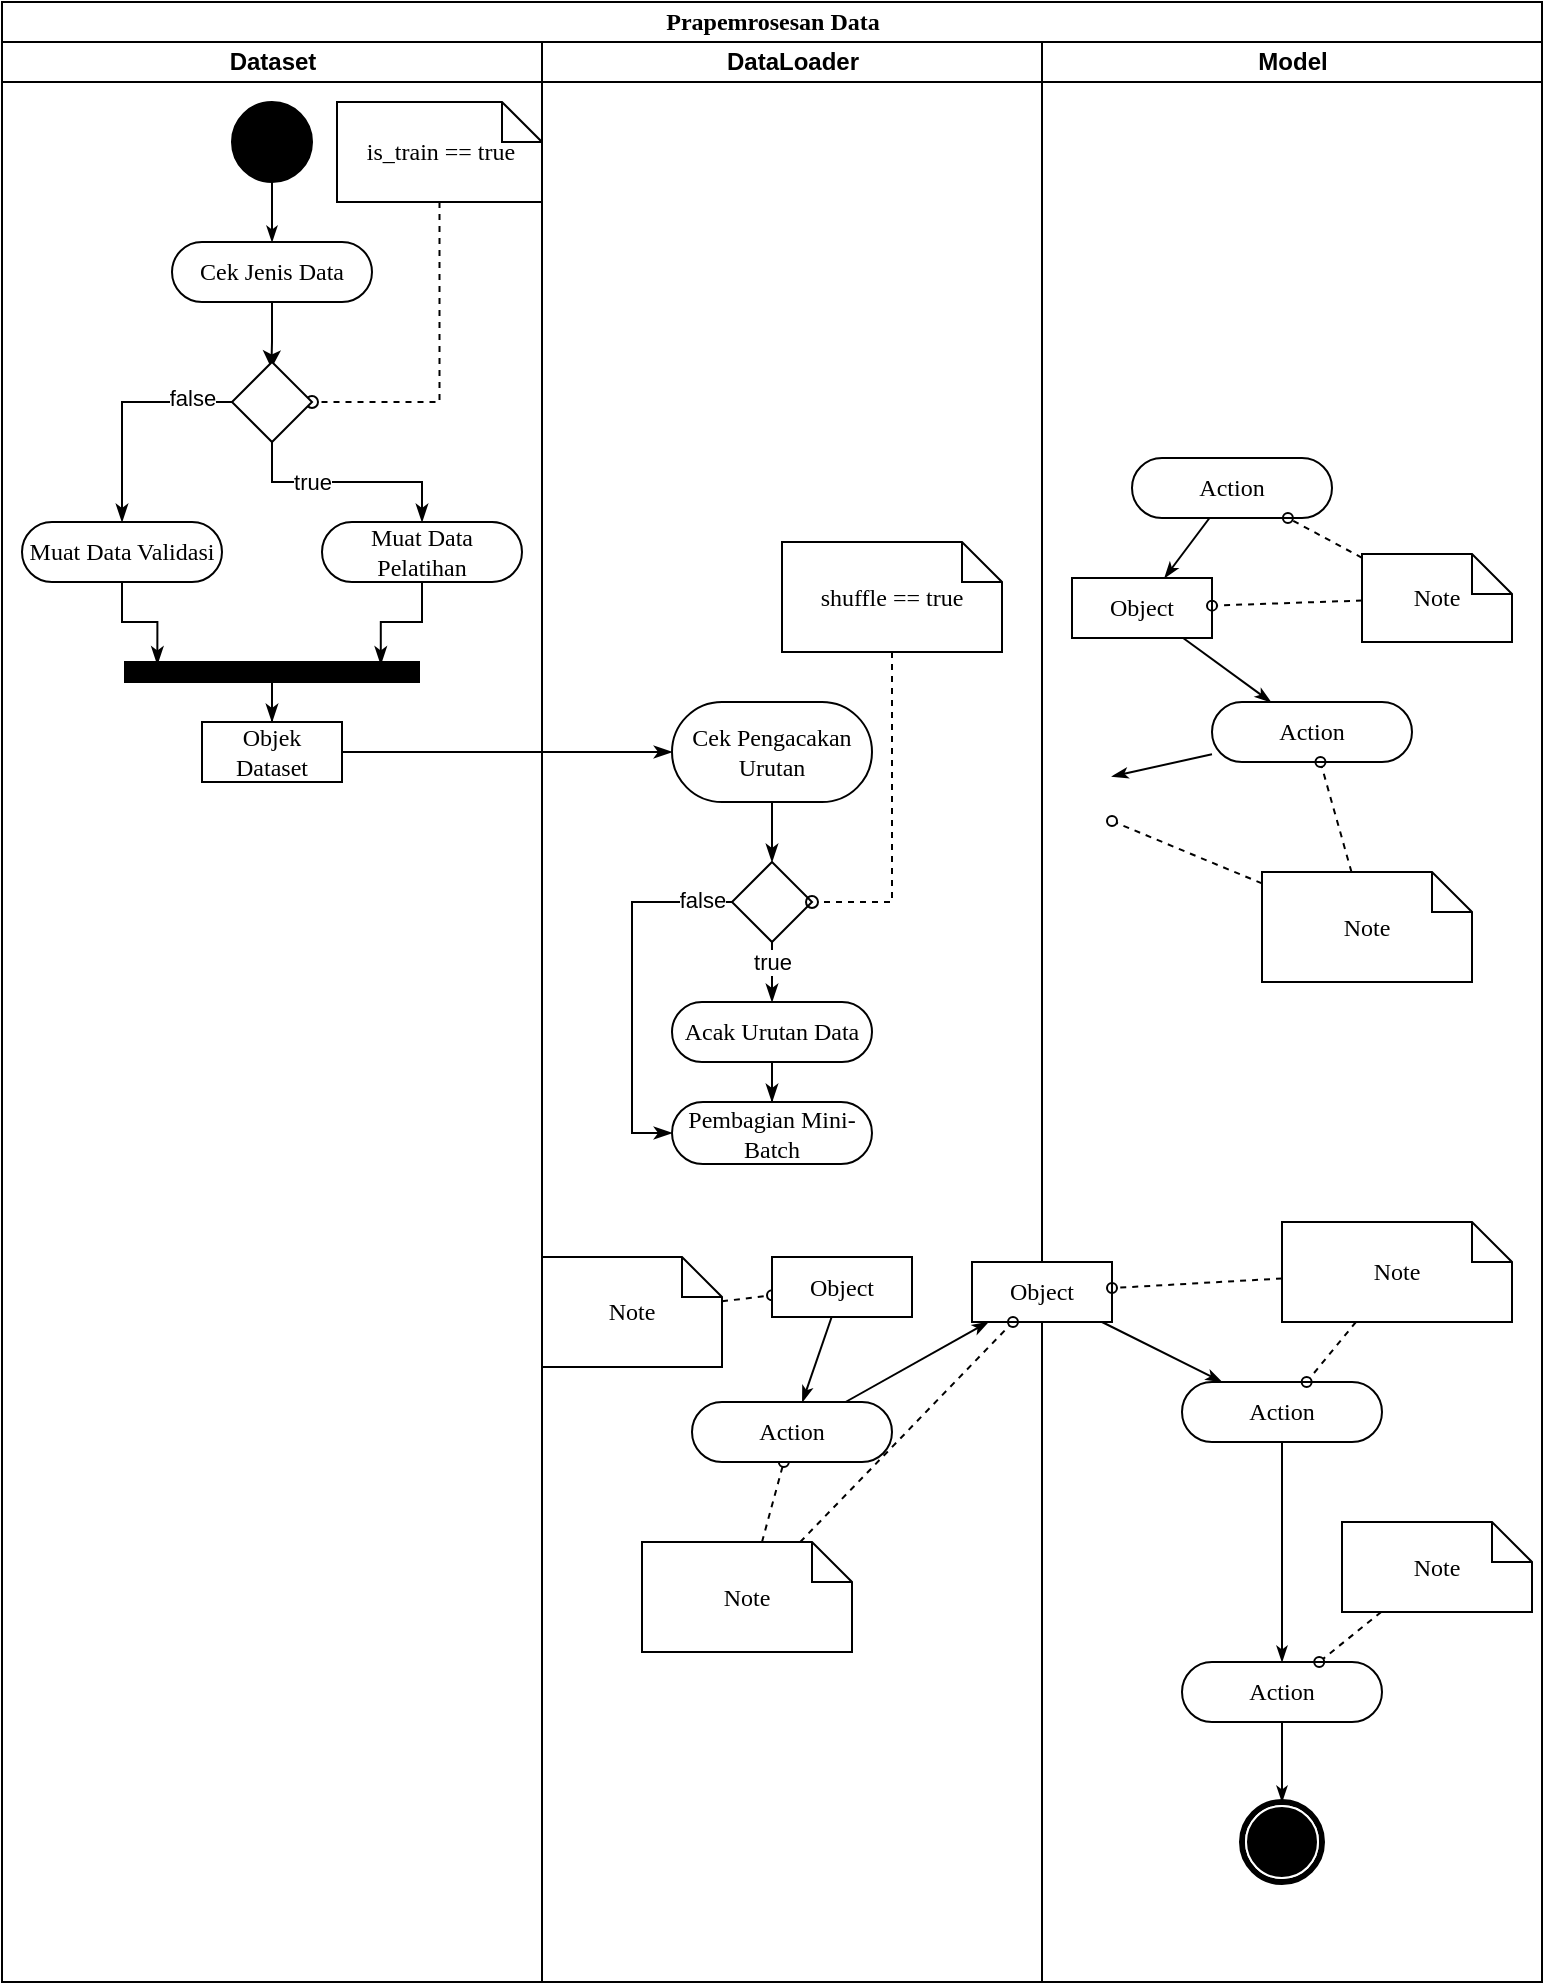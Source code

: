 <mxfile version="13.1.11" type="device"><diagram name="Page-1" id="0783ab3e-0a74-02c8-0abd-f7b4e66b4bec"><mxGraphModel dx="1185" dy="636" grid="1" gridSize="10" guides="1" tooltips="1" connect="1" arrows="1" fold="1" page="1" pageScale="1" pageWidth="850" pageHeight="1100" background="#ffffff" math="0" shadow="0"><root><mxCell id="0"/><mxCell id="1" parent="0"/><mxCell id="1c1d494c118603dd-1" value="Prapemrosesan Data" style="swimlane;html=1;childLayout=stackLayout;startSize=20;rounded=0;shadow=0;comic=0;labelBackgroundColor=none;strokeWidth=1;fontFamily=Verdana;fontSize=12;align=center;" parent="1" vertex="1"><mxGeometry x="40" y="20" width="770" height="990" as="geometry"/></mxCell><mxCell id="1c1d494c118603dd-2" value="Dataset" style="swimlane;html=1;startSize=20;" parent="1c1d494c118603dd-1" vertex="1"><mxGeometry y="20" width="270" height="970" as="geometry"/></mxCell><mxCell id="pxtw0jGOL5Mcqpof18Wn-16" style="edgeStyle=orthogonalEdgeStyle;rounded=0;orthogonalLoop=1;jettySize=auto;html=1;entryX=0.11;entryY=0.124;entryDx=0;entryDy=0;entryPerimeter=0;endArrow=classicThin;endFill=1;" edge="1" parent="1c1d494c118603dd-2" source="pxtw0jGOL5Mcqpof18Wn-9" target="pxtw0jGOL5Mcqpof18Wn-14"><mxGeometry relative="1" as="geometry"/></mxCell><mxCell id="pxtw0jGOL5Mcqpof18Wn-9" value="Muat Data Validasi" style="rounded=1;whiteSpace=wrap;html=1;shadow=0;comic=0;labelBackgroundColor=none;strokeWidth=1;fontFamily=Verdana;fontSize=12;align=center;arcSize=50;" vertex="1" parent="1c1d494c118603dd-2"><mxGeometry x="10" y="240" width="100" height="30" as="geometry"/></mxCell><mxCell id="pxtw0jGOL5Mcqpof18Wn-4" style="edgeStyle=orthogonalEdgeStyle;rounded=0;orthogonalLoop=1;jettySize=auto;html=1;entryX=0.492;entryY=0.08;entryDx=0;entryDy=0;entryPerimeter=0;" edge="1" parent="1c1d494c118603dd-2" source="60571a20871a0731-8" target="pxtw0jGOL5Mcqpof18Wn-1"><mxGeometry relative="1" as="geometry"/></mxCell><mxCell id="1c1d494c118603dd-27" style="edgeStyle=orthogonalEdgeStyle;rounded=0;html=1;labelBackgroundColor=none;startArrow=none;startFill=0;startSize=5;endArrow=classicThin;endFill=1;endSize=5;jettySize=auto;orthogonalLoop=1;strokeWidth=1;fontFamily=Verdana;fontSize=12" parent="1c1d494c118603dd-2" source="60571a20871a0731-4" target="60571a20871a0731-8" edge="1"><mxGeometry relative="1" as="geometry"/></mxCell><mxCell id="pxtw0jGOL5Mcqpof18Wn-7" style="edgeStyle=orthogonalEdgeStyle;rounded=0;orthogonalLoop=1;jettySize=auto;html=1;dashed=1;endArrow=oval;endFill=0;" edge="1" parent="1c1d494c118603dd-2" source="pxtw0jGOL5Mcqpof18Wn-3" target="pxtw0jGOL5Mcqpof18Wn-1"><mxGeometry relative="1" as="geometry"><Array as="points"><mxPoint x="219" y="180"/></Array></mxGeometry></mxCell><mxCell id="pxtw0jGOL5Mcqpof18Wn-20" value="Objek Dataset" style="rounded=0;whiteSpace=wrap;html=1;shadow=0;comic=0;labelBackgroundColor=none;strokeWidth=1;fontFamily=Verdana;fontSize=12;align=center;arcSize=50;" vertex="1" parent="1c1d494c118603dd-2"><mxGeometry x="100" y="340" width="70" height="30" as="geometry"/></mxCell><mxCell id="60571a20871a0731-4" value="" style="ellipse;whiteSpace=wrap;html=1;rounded=0;shadow=0;comic=0;labelBackgroundColor=none;strokeWidth=1;fillColor=#000000;fontFamily=Verdana;fontSize=12;align=center;" parent="1c1d494c118603dd-2" vertex="1"><mxGeometry x="115" y="30" width="40" height="40" as="geometry"/></mxCell><mxCell id="pxtw0jGOL5Mcqpof18Wn-11" style="edgeStyle=orthogonalEdgeStyle;rounded=0;orthogonalLoop=1;jettySize=auto;html=1;endArrow=classicThin;endFill=1;" edge="1" parent="1c1d494c118603dd-2" source="pxtw0jGOL5Mcqpof18Wn-1" target="pxtw0jGOL5Mcqpof18Wn-9"><mxGeometry relative="1" as="geometry"><Array as="points"><mxPoint x="60" y="180"/></Array></mxGeometry></mxCell><mxCell id="pxtw0jGOL5Mcqpof18Wn-13" value="false" style="edgeLabel;html=1;align=center;verticalAlign=middle;resizable=0;points=[];" vertex="1" connectable="0" parent="pxtw0jGOL5Mcqpof18Wn-11"><mxGeometry x="-0.65" y="-2" relative="1" as="geometry"><mxPoint as="offset"/></mxGeometry></mxCell><mxCell id="pxtw0jGOL5Mcqpof18Wn-18" style="edgeStyle=orthogonalEdgeStyle;rounded=0;orthogonalLoop=1;jettySize=auto;html=1;endArrow=classicThin;endFill=1;" edge="1" parent="1c1d494c118603dd-2" source="pxtw0jGOL5Mcqpof18Wn-1" target="pxtw0jGOL5Mcqpof18Wn-8"><mxGeometry relative="1" as="geometry"><Array as="points"><mxPoint x="135" y="220"/><mxPoint x="210" y="220"/></Array></mxGeometry></mxCell><mxCell id="pxtw0jGOL5Mcqpof18Wn-23" value="true" style="edgeLabel;html=1;align=center;verticalAlign=middle;resizable=0;points=[];" vertex="1" connectable="0" parent="pxtw0jGOL5Mcqpof18Wn-18"><mxGeometry x="0.209" y="-2" relative="1" as="geometry"><mxPoint x="-29.66" y="-2" as="offset"/></mxGeometry></mxCell><mxCell id="pxtw0jGOL5Mcqpof18Wn-1" value="" style="rhombus;whiteSpace=wrap;html=1;" vertex="1" parent="1c1d494c118603dd-2"><mxGeometry x="115" y="160" width="40" height="40" as="geometry"/></mxCell><mxCell id="pxtw0jGOL5Mcqpof18Wn-21" style="edgeStyle=orthogonalEdgeStyle;rounded=0;orthogonalLoop=1;jettySize=auto;html=1;entryX=0.5;entryY=0;entryDx=0;entryDy=0;endArrow=classicThin;endFill=1;" edge="1" parent="1c1d494c118603dd-2" source="pxtw0jGOL5Mcqpof18Wn-14" target="pxtw0jGOL5Mcqpof18Wn-20"><mxGeometry relative="1" as="geometry"/></mxCell><mxCell id="pxtw0jGOL5Mcqpof18Wn-14" value="" style="whiteSpace=wrap;html=1;rounded=0;shadow=0;comic=0;labelBackgroundColor=none;strokeWidth=1;fillColor=#000000;fontFamily=Verdana;fontSize=12;align=center;rotation=0;" vertex="1" parent="1c1d494c118603dd-2"><mxGeometry x="61.5" y="310" width="147" height="10" as="geometry"/></mxCell><mxCell id="pxtw0jGOL5Mcqpof18Wn-17" style="edgeStyle=orthogonalEdgeStyle;rounded=0;orthogonalLoop=1;jettySize=auto;html=1;entryX=0.87;entryY=0.124;entryDx=0;entryDy=0;entryPerimeter=0;endArrow=classicThin;endFill=1;" edge="1" parent="1c1d494c118603dd-2" source="pxtw0jGOL5Mcqpof18Wn-8" target="pxtw0jGOL5Mcqpof18Wn-14"><mxGeometry relative="1" as="geometry"/></mxCell><mxCell id="60571a20871a0731-8" value="Cek Jenis Data" style="rounded=1;whiteSpace=wrap;html=1;shadow=0;comic=0;labelBackgroundColor=none;strokeWidth=1;fontFamily=Verdana;fontSize=12;align=center;arcSize=50;" parent="1c1d494c118603dd-2" vertex="1"><mxGeometry x="85" y="100" width="100" height="30" as="geometry"/></mxCell><mxCell id="pxtw0jGOL5Mcqpof18Wn-8" value="Muat Data Pelatihan" style="rounded=1;whiteSpace=wrap;html=1;shadow=0;comic=0;labelBackgroundColor=none;strokeWidth=1;fontFamily=Verdana;fontSize=12;align=center;arcSize=50;" vertex="1" parent="1c1d494c118603dd-2"><mxGeometry x="160" y="240" width="100" height="30" as="geometry"/></mxCell><mxCell id="pxtw0jGOL5Mcqpof18Wn-3" value="&lt;div&gt;is_train == true&lt;/div&gt;" style="shape=note;whiteSpace=wrap;html=1;rounded=0;shadow=0;comic=0;labelBackgroundColor=none;strokeWidth=1;fontFamily=Verdana;fontSize=12;align=center;size=20;" vertex="1" parent="1c1d494c118603dd-2"><mxGeometry x="167.5" y="30" width="102.5" height="50" as="geometry"/></mxCell><mxCell id="1c1d494c118603dd-3" value="DataLoader" style="swimlane;html=1;startSize=20;" parent="1c1d494c118603dd-1" vertex="1"><mxGeometry x="270" y="20" width="250" height="970" as="geometry"/></mxCell><mxCell id="1c1d494c118603dd-41" style="edgeStyle=none;rounded=0;html=1;labelBackgroundColor=none;startArrow=none;startFill=0;startSize=5;endArrow=classicThin;endFill=1;endSize=5;jettySize=auto;orthogonalLoop=1;strokeWidth=1;fontFamily=Verdana;fontSize=12" parent="1c1d494c118603dd-3" source="1c1d494c118603dd-15" target="1c1d494c118603dd-16" edge="1"><mxGeometry relative="1" as="geometry"/></mxCell><mxCell id="1c1d494c118603dd-23" value="Note" style="shape=note;whiteSpace=wrap;html=1;rounded=0;shadow=0;comic=0;labelBackgroundColor=none;strokeWidth=1;fontFamily=Verdana;fontSize=12;align=center;size=20;" parent="1c1d494c118603dd-3" vertex="1"><mxGeometry y="607.5" width="90" height="55" as="geometry"/></mxCell><mxCell id="1c1d494c118603dd-24" value="Note" style="shape=note;whiteSpace=wrap;html=1;rounded=0;shadow=0;comic=0;labelBackgroundColor=none;strokeWidth=1;fontFamily=Verdana;fontSize=12;align=center;size=20;" parent="1c1d494c118603dd-3" vertex="1"><mxGeometry x="50" y="750" width="105" height="55" as="geometry"/></mxCell><mxCell id="pxtw0jGOL5Mcqpof18Wn-25" style="edgeStyle=orthogonalEdgeStyle;rounded=0;orthogonalLoop=1;jettySize=auto;html=1;endArrow=classicThin;endFill=1;" edge="1" parent="1c1d494c118603dd-3" source="1c1d494c118603dd-11" target="pxtw0jGOL5Mcqpof18Wn-24"><mxGeometry relative="1" as="geometry"/></mxCell><mxCell id="pxtw0jGOL5Mcqpof18Wn-28" value="Pembagian Mini-Batch" style="rounded=1;whiteSpace=wrap;html=1;shadow=0;comic=0;labelBackgroundColor=none;strokeWidth=1;fontFamily=Verdana;fontSize=12;align=center;arcSize=50;" vertex="1" parent="1c1d494c118603dd-3"><mxGeometry x="65" y="530" width="100" height="31" as="geometry"/></mxCell><mxCell id="1c1d494c118603dd-11" value="Cek Pengacakan Urutan" style="rounded=1;whiteSpace=wrap;html=1;shadow=0;comic=0;labelBackgroundColor=none;strokeWidth=1;fontFamily=Verdana;fontSize=12;align=center;arcSize=50;" parent="1c1d494c118603dd-3" vertex="1"><mxGeometry x="65" y="330" width="100" height="50" as="geometry"/></mxCell><mxCell id="pxtw0jGOL5Mcqpof18Wn-27" style="edgeStyle=orthogonalEdgeStyle;rounded=0;orthogonalLoop=1;jettySize=auto;html=1;endArrow=classicThin;endFill=1;" edge="1" parent="1c1d494c118603dd-3" source="pxtw0jGOL5Mcqpof18Wn-24" target="pxtw0jGOL5Mcqpof18Wn-26"><mxGeometry relative="1" as="geometry"/></mxCell><mxCell id="pxtw0jGOL5Mcqpof18Wn-31" value="true" style="edgeLabel;html=1;align=center;verticalAlign=middle;resizable=0;points=[];" vertex="1" connectable="0" parent="pxtw0jGOL5Mcqpof18Wn-27"><mxGeometry x="0.487" relative="1" as="geometry"><mxPoint y="-7.14" as="offset"/></mxGeometry></mxCell><mxCell id="pxtw0jGOL5Mcqpof18Wn-35" style="edgeStyle=orthogonalEdgeStyle;rounded=0;orthogonalLoop=1;jettySize=auto;html=1;entryX=0;entryY=0.5;entryDx=0;entryDy=0;endArrow=classicThin;endFill=1;" edge="1" parent="1c1d494c118603dd-3" source="pxtw0jGOL5Mcqpof18Wn-24" target="pxtw0jGOL5Mcqpof18Wn-28"><mxGeometry relative="1" as="geometry"><Array as="points"><mxPoint x="45" y="430"/><mxPoint x="45" y="546"/></Array></mxGeometry></mxCell><mxCell id="pxtw0jGOL5Mcqpof18Wn-36" value="false" style="edgeLabel;html=1;align=center;verticalAlign=middle;resizable=0;points=[];" vertex="1" connectable="0" parent="pxtw0jGOL5Mcqpof18Wn-35"><mxGeometry x="-0.84" y="-1" relative="1" as="geometry"><mxPoint as="offset"/></mxGeometry></mxCell><mxCell id="pxtw0jGOL5Mcqpof18Wn-24" value="" style="rhombus;whiteSpace=wrap;html=1;" vertex="1" parent="1c1d494c118603dd-3"><mxGeometry x="95" y="410" width="40" height="40" as="geometry"/></mxCell><mxCell id="pxtw0jGOL5Mcqpof18Wn-34" style="edgeStyle=orthogonalEdgeStyle;rounded=0;orthogonalLoop=1;jettySize=auto;html=1;entryX=0.5;entryY=0;entryDx=0;entryDy=0;endArrow=classicThin;endFill=1;" edge="1" parent="1c1d494c118603dd-3" source="pxtw0jGOL5Mcqpof18Wn-26" target="pxtw0jGOL5Mcqpof18Wn-28"><mxGeometry relative="1" as="geometry"/></mxCell><mxCell id="pxtw0jGOL5Mcqpof18Wn-26" value="Acak Urutan Data" style="rounded=1;whiteSpace=wrap;html=1;shadow=0;comic=0;labelBackgroundColor=none;strokeWidth=1;fontFamily=Verdana;fontSize=12;align=center;arcSize=50;" vertex="1" parent="1c1d494c118603dd-3"><mxGeometry x="65" y="480" width="100" height="30" as="geometry"/></mxCell><mxCell id="1c1d494c118603dd-53" style="edgeStyle=none;rounded=0;html=1;dashed=1;labelBackgroundColor=none;startArrow=none;startFill=0;startSize=5;endArrow=oval;endFill=0;endSize=5;jettySize=auto;orthogonalLoop=1;strokeWidth=1;fontFamily=Verdana;fontSize=12" parent="1c1d494c118603dd-3" source="1c1d494c118603dd-23" target="1c1d494c118603dd-15" edge="1"><mxGeometry relative="1" as="geometry"/></mxCell><mxCell id="1c1d494c118603dd-54" style="edgeStyle=none;rounded=0;html=1;dashed=1;labelBackgroundColor=none;startArrow=none;startFill=0;startSize=5;endArrow=oval;endFill=0;endSize=5;jettySize=auto;orthogonalLoop=1;strokeWidth=1;fontFamily=Verdana;fontSize=12" parent="1c1d494c118603dd-3" source="1c1d494c118603dd-24" target="1c1d494c118603dd-16" edge="1"><mxGeometry relative="1" as="geometry"/></mxCell><mxCell id="1c1d494c118603dd-16" value="Action" style="rounded=1;whiteSpace=wrap;html=1;shadow=0;comic=0;labelBackgroundColor=none;strokeWidth=1;fontFamily=Verdana;fontSize=12;align=center;arcSize=50;" parent="1c1d494c118603dd-3" vertex="1"><mxGeometry x="75" y="680" width="100" height="30" as="geometry"/></mxCell><mxCell id="1c1d494c118603dd-15" value="Object" style="rounded=0;whiteSpace=wrap;html=1;shadow=0;comic=0;labelBackgroundColor=none;strokeWidth=1;fontFamily=Verdana;fontSize=12;align=center;arcSize=50;" parent="1c1d494c118603dd-3" vertex="1"><mxGeometry x="115" y="607.5" width="70" height="30" as="geometry"/></mxCell><mxCell id="pxtw0jGOL5Mcqpof18Wn-38" style="edgeStyle=orthogonalEdgeStyle;rounded=0;orthogonalLoop=1;jettySize=auto;html=1;entryX=1;entryY=0.5;entryDx=0;entryDy=0;endArrow=oval;endFill=0;dashed=1;" edge="1" parent="1c1d494c118603dd-3" source="pxtw0jGOL5Mcqpof18Wn-37" target="pxtw0jGOL5Mcqpof18Wn-24"><mxGeometry relative="1" as="geometry"/></mxCell><mxCell id="pxtw0jGOL5Mcqpof18Wn-37" value="shuffle == true" style="shape=note;whiteSpace=wrap;html=1;rounded=0;shadow=0;comic=0;labelBackgroundColor=none;strokeWidth=1;fontFamily=Verdana;fontSize=12;align=center;size=20;" vertex="1" parent="1c1d494c118603dd-3"><mxGeometry x="120" y="250" width="110" height="55" as="geometry"/></mxCell><mxCell id="1c1d494c118603dd-4" value="Model" style="swimlane;html=1;startSize=20;" parent="1c1d494c118603dd-1" vertex="1"><mxGeometry x="520" y="20" width="250" height="970" as="geometry"/></mxCell><mxCell id="1c1d494c118603dd-33" style="rounded=0;html=1;labelBackgroundColor=none;startArrow=none;startFill=0;startSize=5;endArrow=classicThin;endFill=1;endSize=5;jettySize=auto;orthogonalLoop=1;strokeWidth=1;fontFamily=Verdana;fontSize=12" parent="1c1d494c118603dd-4" source="1c1d494c118603dd-5" target="1c1d494c118603dd-9" edge="1"><mxGeometry relative="1" as="geometry"/></mxCell><mxCell id="1c1d494c118603dd-5" value="Action" style="rounded=1;whiteSpace=wrap;html=1;shadow=0;comic=0;labelBackgroundColor=none;strokeWidth=1;fontFamily=Verdana;fontSize=12;align=center;arcSize=50;" parent="1c1d494c118603dd-4" vertex="1"><mxGeometry x="45" y="208" width="100" height="30" as="geometry"/></mxCell><mxCell id="1c1d494c118603dd-38" style="edgeStyle=none;rounded=0;html=1;labelBackgroundColor=none;startArrow=none;startFill=0;startSize=5;endArrow=classicThin;endFill=1;endSize=5;jettySize=auto;orthogonalLoop=1;strokeWidth=1;fontFamily=Verdana;fontSize=12" parent="1c1d494c118603dd-4" source="1c1d494c118603dd-8" edge="1"><mxGeometry relative="1" as="geometry"><mxPoint x="35" y="367.222" as="targetPoint"/></mxGeometry></mxCell><mxCell id="1c1d494c118603dd-8" value="Action" style="rounded=1;whiteSpace=wrap;html=1;shadow=0;comic=0;labelBackgroundColor=none;strokeWidth=1;fontFamily=Verdana;fontSize=12;align=center;arcSize=50;" parent="1c1d494c118603dd-4" vertex="1"><mxGeometry x="85" y="330" width="100" height="30" as="geometry"/></mxCell><mxCell id="1c1d494c118603dd-37" style="edgeStyle=none;rounded=0;html=1;labelBackgroundColor=none;startArrow=none;startFill=0;startSize=5;endArrow=classicThin;endFill=1;endSize=5;jettySize=auto;orthogonalLoop=1;strokeWidth=1;fontFamily=Verdana;fontSize=12" parent="1c1d494c118603dd-4" source="1c1d494c118603dd-9" target="1c1d494c118603dd-8" edge="1"><mxGeometry relative="1" as="geometry"/></mxCell><mxCell id="1c1d494c118603dd-9" value="Object" style="rounded=0;whiteSpace=wrap;html=1;shadow=0;comic=0;labelBackgroundColor=none;strokeWidth=1;fontFamily=Verdana;fontSize=12;align=center;arcSize=50;" parent="1c1d494c118603dd-4" vertex="1"><mxGeometry x="15" y="268" width="70" height="30" as="geometry"/></mxCell><mxCell id="1c1d494c118603dd-43" style="edgeStyle=none;rounded=0;html=1;labelBackgroundColor=none;startArrow=none;startFill=0;startSize=5;endArrow=classicThin;endFill=1;endSize=5;jettySize=auto;orthogonalLoop=1;strokeWidth=1;fontFamily=Verdana;fontSize=12" parent="1c1d494c118603dd-4" source="1c1d494c118603dd-17" target="1c1d494c118603dd-18" edge="1"><mxGeometry relative="1" as="geometry"/></mxCell><mxCell id="1c1d494c118603dd-17" value="Object" style="rounded=0;whiteSpace=wrap;html=1;shadow=0;comic=0;labelBackgroundColor=none;strokeWidth=1;fontFamily=Verdana;fontSize=12;align=center;arcSize=50;" parent="1c1d494c118603dd-4" vertex="1"><mxGeometry x="-35" y="610" width="70" height="30" as="geometry"/></mxCell><mxCell id="1c1d494c118603dd-44" style="edgeStyle=none;rounded=0;html=1;labelBackgroundColor=none;startArrow=none;startFill=0;startSize=5;endArrow=classicThin;endFill=1;endSize=5;jettySize=auto;orthogonalLoop=1;strokeWidth=1;fontFamily=Verdana;fontSize=12" parent="1c1d494c118603dd-4" source="1c1d494c118603dd-18" target="1c1d494c118603dd-19" edge="1"><mxGeometry relative="1" as="geometry"/></mxCell><mxCell id="1c1d494c118603dd-18" value="Action" style="rounded=1;whiteSpace=wrap;html=1;shadow=0;comic=0;labelBackgroundColor=none;strokeWidth=1;fontFamily=Verdana;fontSize=12;align=center;arcSize=50;" parent="1c1d494c118603dd-4" vertex="1"><mxGeometry x="70" y="670" width="100" height="30" as="geometry"/></mxCell><mxCell id="1c1d494c118603dd-45" style="edgeStyle=none;rounded=0;html=1;labelBackgroundColor=none;startArrow=none;startFill=0;startSize=5;endArrow=classicThin;endFill=1;endSize=5;jettySize=auto;orthogonalLoop=1;strokeWidth=1;fontFamily=Verdana;fontSize=12" parent="1c1d494c118603dd-4" source="1c1d494c118603dd-19" target="60571a20871a0731-5" edge="1"><mxGeometry relative="1" as="geometry"/></mxCell><mxCell id="1c1d494c118603dd-19" value="Action" style="rounded=1;whiteSpace=wrap;html=1;shadow=0;comic=0;labelBackgroundColor=none;strokeWidth=1;fontFamily=Verdana;fontSize=12;align=center;arcSize=50;" parent="1c1d494c118603dd-4" vertex="1"><mxGeometry x="70" y="810" width="100" height="30" as="geometry"/></mxCell><mxCell id="60571a20871a0731-5" value="" style="shape=mxgraph.bpmn.shape;html=1;verticalLabelPosition=bottom;labelBackgroundColor=#ffffff;verticalAlign=top;perimeter=ellipsePerimeter;outline=end;symbol=terminate;rounded=0;shadow=0;comic=0;strokeWidth=1;fontFamily=Verdana;fontSize=12;align=center;" parent="1c1d494c118603dd-4" vertex="1"><mxGeometry x="100" y="880" width="40" height="40" as="geometry"/></mxCell><mxCell id="1c1d494c118603dd-48" style="edgeStyle=none;rounded=0;html=1;dashed=1;labelBackgroundColor=none;startArrow=none;startFill=0;startSize=5;endArrow=oval;endFill=0;endSize=5;jettySize=auto;orthogonalLoop=1;strokeWidth=1;fontFamily=Verdana;fontSize=12" parent="1c1d494c118603dd-4" source="1c1d494c118603dd-20" target="1c1d494c118603dd-5" edge="1"><mxGeometry relative="1" as="geometry"/></mxCell><mxCell id="1c1d494c118603dd-49" style="edgeStyle=none;rounded=0;html=1;dashed=1;labelBackgroundColor=none;startArrow=none;startFill=0;startSize=5;endArrow=oval;endFill=0;endSize=5;jettySize=auto;orthogonalLoop=1;strokeWidth=1;fontFamily=Verdana;fontSize=12" parent="1c1d494c118603dd-4" source="1c1d494c118603dd-20" target="1c1d494c118603dd-9" edge="1"><mxGeometry relative="1" as="geometry"/></mxCell><mxCell id="1c1d494c118603dd-20" value="Note" style="shape=note;whiteSpace=wrap;html=1;rounded=0;shadow=0;comic=0;labelBackgroundColor=none;strokeWidth=1;fontFamily=Verdana;fontSize=12;align=center;size=20;" parent="1c1d494c118603dd-4" vertex="1"><mxGeometry x="160" y="256" width="75" height="44" as="geometry"/></mxCell><mxCell id="1c1d494c118603dd-50" style="edgeStyle=none;rounded=0;html=1;dashed=1;labelBackgroundColor=none;startArrow=none;startFill=0;startSize=5;endArrow=oval;endFill=0;endSize=5;jettySize=auto;orthogonalLoop=1;strokeWidth=1;fontFamily=Verdana;fontSize=12" parent="1c1d494c118603dd-4" source="1c1d494c118603dd-22" target="1c1d494c118603dd-8" edge="1"><mxGeometry relative="1" as="geometry"/></mxCell><mxCell id="1c1d494c118603dd-51" style="edgeStyle=none;rounded=0;html=1;dashed=1;labelBackgroundColor=none;startArrow=none;startFill=0;startSize=5;endArrow=oval;endFill=0;endSize=5;jettySize=auto;orthogonalLoop=1;strokeWidth=1;fontFamily=Verdana;fontSize=12" parent="1c1d494c118603dd-4" source="1c1d494c118603dd-22" edge="1"><mxGeometry relative="1" as="geometry"><mxPoint x="35" y="389.538" as="targetPoint"/></mxGeometry></mxCell><mxCell id="1c1d494c118603dd-22" value="Note" style="shape=note;whiteSpace=wrap;html=1;rounded=0;shadow=0;comic=0;labelBackgroundColor=none;strokeWidth=1;fontFamily=Verdana;fontSize=12;align=center;size=20;" parent="1c1d494c118603dd-4" vertex="1"><mxGeometry x="110" y="415" width="105" height="55" as="geometry"/></mxCell><mxCell id="1c1d494c118603dd-56" style="edgeStyle=none;rounded=0;html=1;dashed=1;labelBackgroundColor=none;startArrow=none;startFill=0;startSize=5;endArrow=oval;endFill=0;endSize=5;jettySize=auto;orthogonalLoop=1;strokeWidth=1;fontFamily=Verdana;fontSize=12" parent="1c1d494c118603dd-4" source="1c1d494c118603dd-25" target="1c1d494c118603dd-18" edge="1"><mxGeometry relative="1" as="geometry"/></mxCell><mxCell id="1c1d494c118603dd-57" style="edgeStyle=none;rounded=0;html=1;dashed=1;labelBackgroundColor=none;startArrow=none;startFill=0;startSize=5;endArrow=oval;endFill=0;endSize=5;jettySize=auto;orthogonalLoop=1;strokeWidth=1;fontFamily=Verdana;fontSize=12" parent="1c1d494c118603dd-4" source="1c1d494c118603dd-25" target="1c1d494c118603dd-17" edge="1"><mxGeometry relative="1" as="geometry"/></mxCell><mxCell id="1c1d494c118603dd-25" value="Note" style="shape=note;whiteSpace=wrap;html=1;rounded=0;shadow=0;comic=0;labelBackgroundColor=none;strokeWidth=1;fontFamily=Verdana;fontSize=12;align=center;size=20;" parent="1c1d494c118603dd-4" vertex="1"><mxGeometry x="120" y="590" width="115" height="50" as="geometry"/></mxCell><mxCell id="1c1d494c118603dd-58" style="edgeStyle=none;rounded=0;html=1;dashed=1;labelBackgroundColor=none;startArrow=none;startFill=0;startSize=5;endArrow=oval;endFill=0;endSize=5;jettySize=auto;orthogonalLoop=1;strokeWidth=1;fontFamily=Verdana;fontSize=12" parent="1c1d494c118603dd-4" source="1c1d494c118603dd-26" target="1c1d494c118603dd-19" edge="1"><mxGeometry relative="1" as="geometry"/></mxCell><mxCell id="1c1d494c118603dd-26" value="Note" style="shape=note;whiteSpace=wrap;html=1;rounded=0;shadow=0;comic=0;labelBackgroundColor=none;strokeWidth=1;fontFamily=Verdana;fontSize=12;align=center;size=20;" parent="1c1d494c118603dd-4" vertex="1"><mxGeometry x="150" y="740" width="95" height="45" as="geometry"/></mxCell><mxCell id="1c1d494c118603dd-42" style="edgeStyle=none;rounded=0;html=1;labelBackgroundColor=none;startArrow=none;startFill=0;startSize=5;endArrow=classicThin;endFill=1;endSize=5;jettySize=auto;orthogonalLoop=1;strokeWidth=1;fontFamily=Verdana;fontSize=12" parent="1c1d494c118603dd-1" source="1c1d494c118603dd-16" target="1c1d494c118603dd-17" edge="1"><mxGeometry relative="1" as="geometry"/></mxCell><mxCell id="1c1d494c118603dd-55" style="edgeStyle=none;rounded=0;html=1;dashed=1;labelBackgroundColor=none;startArrow=none;startFill=0;startSize=5;endArrow=oval;endFill=0;endSize=5;jettySize=auto;orthogonalLoop=1;strokeWidth=1;fontFamily=Verdana;fontSize=12" parent="1c1d494c118603dd-1" source="1c1d494c118603dd-24" target="1c1d494c118603dd-17" edge="1"><mxGeometry relative="1" as="geometry"/></mxCell><mxCell id="pxtw0jGOL5Mcqpof18Wn-22" style="edgeStyle=orthogonalEdgeStyle;rounded=0;orthogonalLoop=1;jettySize=auto;html=1;entryX=0;entryY=0.5;entryDx=0;entryDy=0;endArrow=classicThin;endFill=1;" edge="1" parent="1c1d494c118603dd-1" source="pxtw0jGOL5Mcqpof18Wn-20" target="1c1d494c118603dd-11"><mxGeometry relative="1" as="geometry"/></mxCell></root></mxGraphModel></diagram></mxfile>